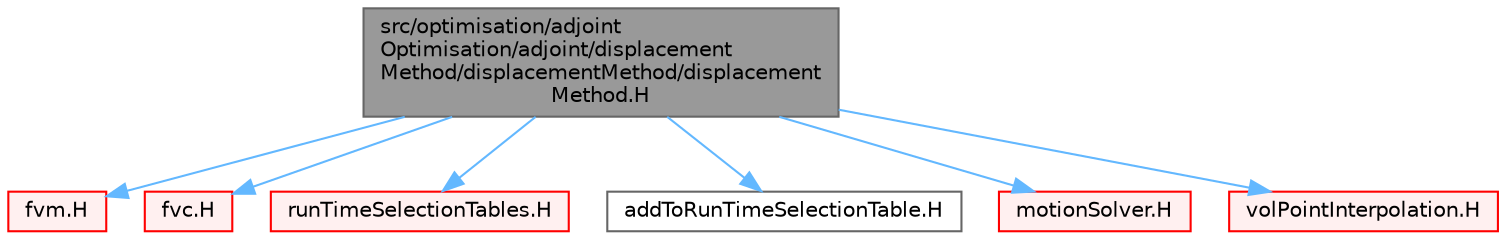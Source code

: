 digraph "src/optimisation/adjointOptimisation/adjoint/displacementMethod/displacementMethod/displacementMethod.H"
{
 // LATEX_PDF_SIZE
  bgcolor="transparent";
  edge [fontname=Helvetica,fontsize=10,labelfontname=Helvetica,labelfontsize=10];
  node [fontname=Helvetica,fontsize=10,shape=box,height=0.2,width=0.4];
  Node1 [id="Node000001",label="src/optimisation/adjoint\lOptimisation/adjoint/displacement\lMethod/displacementMethod/displacement\lMethod.H",height=0.2,width=0.4,color="gray40", fillcolor="grey60", style="filled", fontcolor="black",tooltip=" "];
  Node1 -> Node2 [id="edge1_Node000001_Node000002",color="steelblue1",style="solid",tooltip=" "];
  Node2 [id="Node000002",label="fvm.H",height=0.2,width=0.4,color="red", fillcolor="#FFF0F0", style="filled",URL="$fvm_8H.html",tooltip=" "];
  Node1 -> Node403 [id="edge2_Node000001_Node000403",color="steelblue1",style="solid",tooltip=" "];
  Node403 [id="Node000403",label="fvc.H",height=0.2,width=0.4,color="red", fillcolor="#FFF0F0", style="filled",URL="$fvc_8H.html",tooltip=" "];
  Node1 -> Node185 [id="edge3_Node000001_Node000185",color="steelblue1",style="solid",tooltip=" "];
  Node185 [id="Node000185",label="runTimeSelectionTables.H",height=0.2,width=0.4,color="red", fillcolor="#FFF0F0", style="filled",URL="$runTimeSelectionTables_8H.html",tooltip="Macros to ease declaration of run-time selection tables."];
  Node1 -> Node425 [id="edge4_Node000001_Node000425",color="steelblue1",style="solid",tooltip=" "];
  Node425 [id="Node000425",label="addToRunTimeSelectionTable.H",height=0.2,width=0.4,color="grey40", fillcolor="white", style="filled",URL="$addToRunTimeSelectionTable_8H.html",tooltip="Macros for easy insertion into run-time selection tables."];
  Node1 -> Node426 [id="edge5_Node000001_Node000426",color="steelblue1",style="solid",tooltip=" "];
  Node426 [id="Node000426",label="motionSolver.H",height=0.2,width=0.4,color="red", fillcolor="#FFF0F0", style="filled",URL="$motionSolver_8H.html",tooltip=" "];
  Node1 -> Node453 [id="edge6_Node000001_Node000453",color="steelblue1",style="solid",tooltip=" "];
  Node453 [id="Node000453",label="volPointInterpolation.H",height=0.2,width=0.4,color="red", fillcolor="#FFF0F0", style="filled",URL="$volPointInterpolation_8H.html",tooltip=" "];
}
